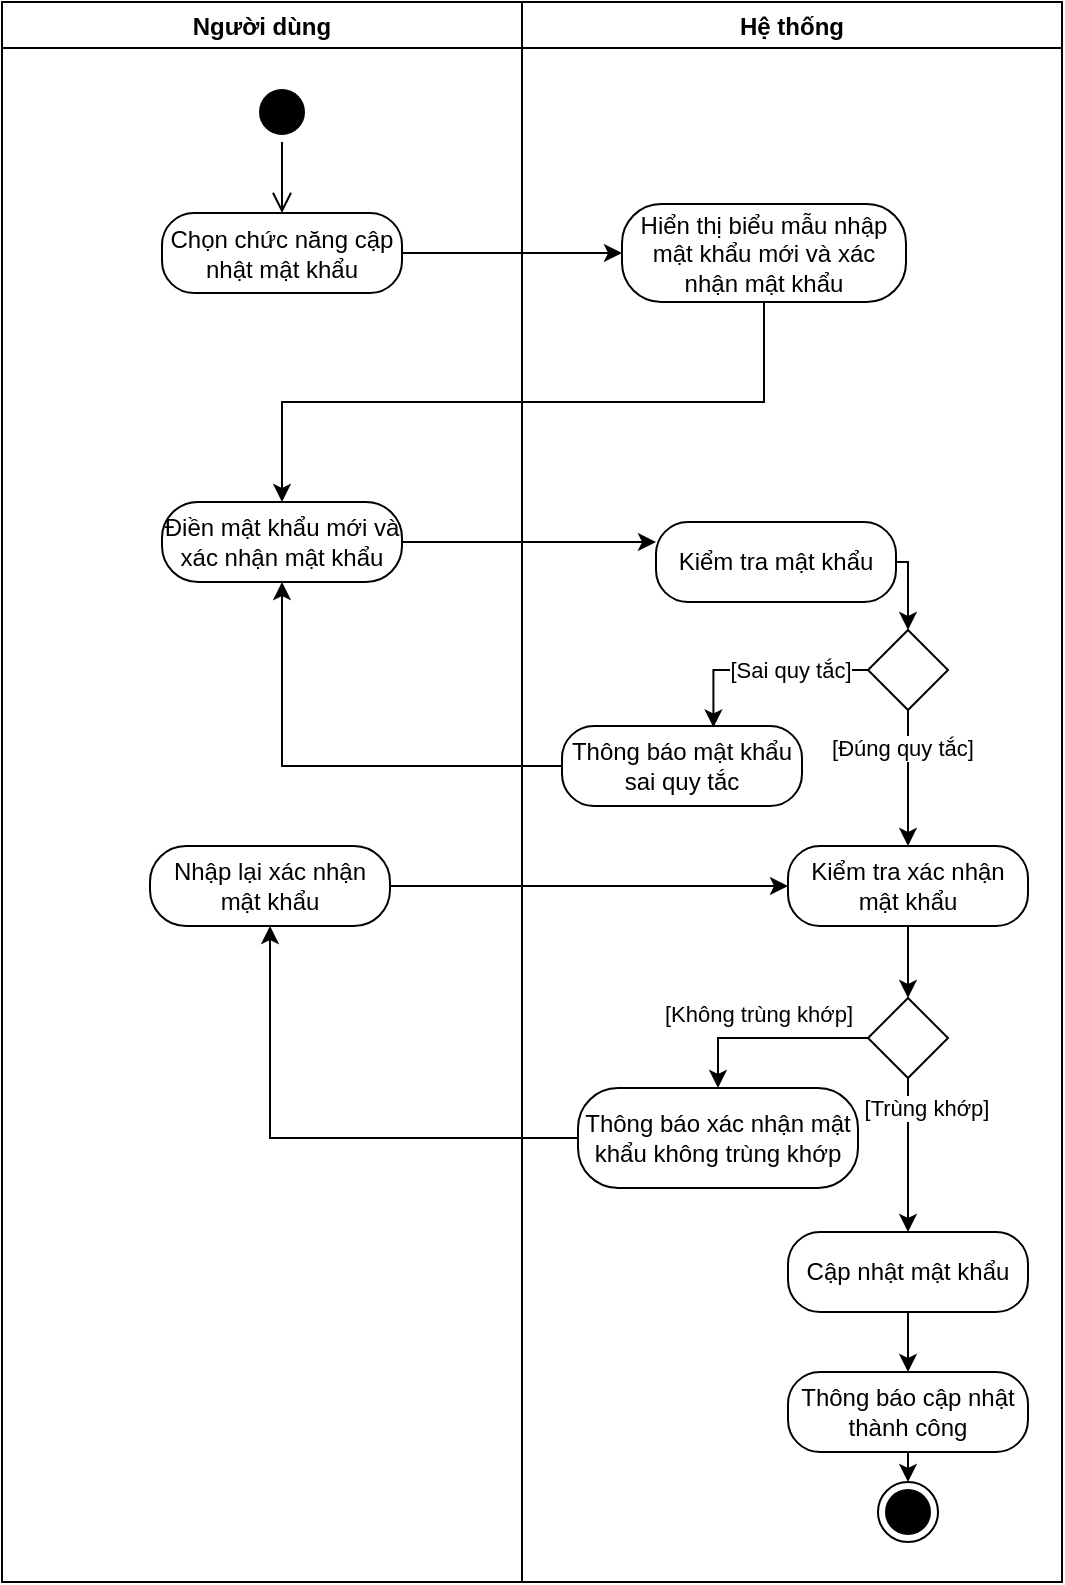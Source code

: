 <mxfile version="26.2.15">
  <diagram name="Page-1" id="P_ZcQLsK7WkhCCnb3rgv">
    <mxGraphModel dx="1582" dy="712" grid="0" gridSize="10" guides="1" tooltips="1" connect="1" arrows="1" fold="1" page="1" pageScale="1" pageWidth="2000" pageHeight="2000" math="0" shadow="0">
      <root>
        <mxCell id="0" />
        <mxCell id="1" parent="0" />
        <mxCell id="xfCa8z1dcDOBuGinGNWy-1" value="Hệ thống" style="swimlane;startSize=23;" vertex="1" parent="1">
          <mxGeometry x="370" y="190" width="270" height="790" as="geometry" />
        </mxCell>
        <mxCell id="xfCa8z1dcDOBuGinGNWy-2" value="Hiển thị biểu mẫu nhập mật khẩu mới và xác nhận mật khẩu" style="rounded=1;whiteSpace=wrap;html=1;arcSize=40;fontColor=#000000;fillColor=#FFFFFF;strokeColor=#000000;" vertex="1" parent="xfCa8z1dcDOBuGinGNWy-1">
          <mxGeometry x="50" y="101" width="142" height="49" as="geometry" />
        </mxCell>
        <mxCell id="xfCa8z1dcDOBuGinGNWy-3" value="" style="ellipse;html=1;shape=endState;fillColor=#000000;strokeColor=#000000;" vertex="1" parent="xfCa8z1dcDOBuGinGNWy-1">
          <mxGeometry x="178" y="740" width="30" height="30" as="geometry" />
        </mxCell>
        <mxCell id="xfCa8z1dcDOBuGinGNWy-6" style="edgeStyle=orthogonalEdgeStyle;rounded=0;orthogonalLoop=1;jettySize=auto;html=1;exitX=0.5;exitY=1;exitDx=0;exitDy=0;entryX=0.5;entryY=0;entryDx=0;entryDy=0;" edge="1" parent="xfCa8z1dcDOBuGinGNWy-1" source="xfCa8z1dcDOBuGinGNWy-7" target="xfCa8z1dcDOBuGinGNWy-9">
          <mxGeometry relative="1" as="geometry" />
        </mxCell>
        <mxCell id="xfCa8z1dcDOBuGinGNWy-7" value="Cập nhật mật khẩu" style="rounded=1;whiteSpace=wrap;html=1;arcSize=40;fontColor=#000000;fillColor=#FFFFFF;strokeColor=#000000;" vertex="1" parent="xfCa8z1dcDOBuGinGNWy-1">
          <mxGeometry x="133" y="615" width="120" height="40" as="geometry" />
        </mxCell>
        <mxCell id="xfCa8z1dcDOBuGinGNWy-50" style="edgeStyle=orthogonalEdgeStyle;rounded=0;orthogonalLoop=1;jettySize=auto;html=1;exitX=0.5;exitY=1;exitDx=0;exitDy=0;entryX=0.5;entryY=0;entryDx=0;entryDy=0;" edge="1" parent="xfCa8z1dcDOBuGinGNWy-1" source="xfCa8z1dcDOBuGinGNWy-9" target="xfCa8z1dcDOBuGinGNWy-3">
          <mxGeometry relative="1" as="geometry" />
        </mxCell>
        <mxCell id="xfCa8z1dcDOBuGinGNWy-9" value="Thông báo cập nhật thành công" style="rounded=1;whiteSpace=wrap;html=1;arcSize=40;fontColor=#000000;fillColor=#FFFFFF;strokeColor=#000000;" vertex="1" parent="xfCa8z1dcDOBuGinGNWy-1">
          <mxGeometry x="133" y="685" width="120" height="40" as="geometry" />
        </mxCell>
        <mxCell id="xfCa8z1dcDOBuGinGNWy-39" style="edgeStyle=orthogonalEdgeStyle;rounded=0;orthogonalLoop=1;jettySize=auto;html=1;exitX=1;exitY=0.5;exitDx=0;exitDy=0;entryX=0.5;entryY=0;entryDx=0;entryDy=0;" edge="1" parent="xfCa8z1dcDOBuGinGNWy-1" source="xfCa8z1dcDOBuGinGNWy-33" target="xfCa8z1dcDOBuGinGNWy-19">
          <mxGeometry relative="1" as="geometry" />
        </mxCell>
        <mxCell id="xfCa8z1dcDOBuGinGNWy-33" value="Kiểm tra mật khẩu" style="rounded=1;whiteSpace=wrap;html=1;arcSize=40;fontColor=#000000;fillColor=#FFFFFF;strokeColor=#000000;" vertex="1" parent="xfCa8z1dcDOBuGinGNWy-1">
          <mxGeometry x="67" y="260" width="120" height="40" as="geometry" />
        </mxCell>
        <mxCell id="xfCa8z1dcDOBuGinGNWy-19" value="" style="rhombus;whiteSpace=wrap;html=1;" vertex="1" parent="xfCa8z1dcDOBuGinGNWy-1">
          <mxGeometry x="173" y="314" width="40" height="40" as="geometry" />
        </mxCell>
        <mxCell id="xfCa8z1dcDOBuGinGNWy-17" value="Kiểm tra xác nhận mật khẩu" style="rounded=1;whiteSpace=wrap;html=1;arcSize=40;fontColor=#000000;fillColor=#FFFFFF;strokeColor=#000000;" vertex="1" parent="xfCa8z1dcDOBuGinGNWy-1">
          <mxGeometry x="133" y="422" width="120" height="40" as="geometry" />
        </mxCell>
        <mxCell id="xfCa8z1dcDOBuGinGNWy-18" style="edgeStyle=orthogonalEdgeStyle;rounded=0;orthogonalLoop=1;jettySize=auto;html=1;exitX=0.5;exitY=1;exitDx=0;exitDy=0;entryX=0.5;entryY=0;entryDx=0;entryDy=0;" edge="1" parent="xfCa8z1dcDOBuGinGNWy-1" source="xfCa8z1dcDOBuGinGNWy-19" target="xfCa8z1dcDOBuGinGNWy-17">
          <mxGeometry relative="1" as="geometry" />
        </mxCell>
        <mxCell id="xfCa8z1dcDOBuGinGNWy-21" value="[Đúng quy tắc]" style="edgeLabel;html=1;align=center;verticalAlign=middle;resizable=0;points=[];" vertex="1" connectable="0" parent="xfCa8z1dcDOBuGinGNWy-1">
          <mxGeometry x="189.995" y="373" as="geometry" />
        </mxCell>
        <mxCell id="xfCa8z1dcDOBuGinGNWy-42" style="edgeStyle=orthogonalEdgeStyle;rounded=0;orthogonalLoop=1;jettySize=auto;html=1;exitX=0.5;exitY=1;exitDx=0;exitDy=0;entryX=0.5;entryY=0;entryDx=0;entryDy=0;" edge="1" parent="xfCa8z1dcDOBuGinGNWy-1" source="xfCa8z1dcDOBuGinGNWy-20" target="xfCa8z1dcDOBuGinGNWy-7">
          <mxGeometry relative="1" as="geometry" />
        </mxCell>
        <mxCell id="xfCa8z1dcDOBuGinGNWy-49" value="[Trùng khớp]" style="edgeLabel;html=1;align=center;verticalAlign=middle;resizable=0;points=[];" vertex="1" connectable="0" parent="xfCa8z1dcDOBuGinGNWy-42">
          <mxGeometry x="-0.597" y="-1" relative="1" as="geometry">
            <mxPoint x="10" y="-1" as="offset" />
          </mxGeometry>
        </mxCell>
        <mxCell id="xfCa8z1dcDOBuGinGNWy-43" style="edgeStyle=orthogonalEdgeStyle;rounded=0;orthogonalLoop=1;jettySize=auto;html=1;exitX=0;exitY=0.5;exitDx=0;exitDy=0;entryX=0.5;entryY=0;entryDx=0;entryDy=0;" edge="1" parent="xfCa8z1dcDOBuGinGNWy-1" source="xfCa8z1dcDOBuGinGNWy-20" target="xfCa8z1dcDOBuGinGNWy-5">
          <mxGeometry relative="1" as="geometry" />
        </mxCell>
        <mxCell id="xfCa8z1dcDOBuGinGNWy-47" value="[Không trùng khớp]" style="edgeLabel;html=1;align=center;verticalAlign=middle;resizable=0;points=[];" vertex="1" connectable="0" parent="xfCa8z1dcDOBuGinGNWy-43">
          <mxGeometry x="-0.453" y="-2" relative="1" as="geometry">
            <mxPoint x="-28" y="-10" as="offset" />
          </mxGeometry>
        </mxCell>
        <mxCell id="xfCa8z1dcDOBuGinGNWy-20" value="" style="rhombus;whiteSpace=wrap;html=1;" vertex="1" parent="xfCa8z1dcDOBuGinGNWy-1">
          <mxGeometry x="173" y="498" width="40" height="40" as="geometry" />
        </mxCell>
        <mxCell id="xfCa8z1dcDOBuGinGNWy-16" style="edgeStyle=orthogonalEdgeStyle;rounded=0;orthogonalLoop=1;jettySize=auto;html=1;exitX=0.5;exitY=1;exitDx=0;exitDy=0;entryX=0.5;entryY=0;entryDx=0;entryDy=0;" edge="1" parent="xfCa8z1dcDOBuGinGNWy-1" source="xfCa8z1dcDOBuGinGNWy-17" target="xfCa8z1dcDOBuGinGNWy-20">
          <mxGeometry relative="1" as="geometry" />
        </mxCell>
        <mxCell id="xfCa8z1dcDOBuGinGNWy-5" value="Thông báo xác nhận mật khẩu không trùng khớp" style="rounded=1;whiteSpace=wrap;html=1;arcSize=40;fontColor=#000000;fillColor=#FFFFFF;strokeColor=#000000;" vertex="1" parent="xfCa8z1dcDOBuGinGNWy-1">
          <mxGeometry x="28" y="543" width="140" height="50" as="geometry" />
        </mxCell>
        <mxCell id="xfCa8z1dcDOBuGinGNWy-10" value="Người dùng" style="swimlane;startSize=23;" vertex="1" parent="1">
          <mxGeometry x="110" y="190" width="260" height="790" as="geometry" />
        </mxCell>
        <mxCell id="xfCa8z1dcDOBuGinGNWy-11" value="Chọn chức năng cập nhật mật khẩu" style="rounded=1;whiteSpace=wrap;html=1;arcSize=40;fontColor=#000000;fillColor=#FFFFFF;strokeColor=#000000;" vertex="1" parent="xfCa8z1dcDOBuGinGNWy-10">
          <mxGeometry x="80" y="105.5" width="120" height="40" as="geometry" />
        </mxCell>
        <mxCell id="xfCa8z1dcDOBuGinGNWy-12" value="" style="ellipse;html=1;shape=startState;fillColor=#000000;strokeColor=#000000;" vertex="1" parent="xfCa8z1dcDOBuGinGNWy-10">
          <mxGeometry x="125" y="40" width="30" height="30" as="geometry" />
        </mxCell>
        <mxCell id="xfCa8z1dcDOBuGinGNWy-13" value="" style="edgeStyle=orthogonalEdgeStyle;html=1;verticalAlign=bottom;endArrow=open;endSize=8;strokeColor=#000000;rounded=0;entryX=0.5;entryY=0;entryDx=0;entryDy=0;" edge="1" parent="xfCa8z1dcDOBuGinGNWy-10" source="xfCa8z1dcDOBuGinGNWy-12" target="xfCa8z1dcDOBuGinGNWy-11">
          <mxGeometry relative="1" as="geometry">
            <mxPoint x="90" y="130" as="targetPoint" />
          </mxGeometry>
        </mxCell>
        <mxCell id="xfCa8z1dcDOBuGinGNWy-15" value="Điền mật khẩu mới và xác nhận mật khẩu" style="rounded=1;whiteSpace=wrap;html=1;arcSize=45;fontColor=#000000;fillColor=#FFFFFF;strokeColor=#000000;" vertex="1" parent="xfCa8z1dcDOBuGinGNWy-10">
          <mxGeometry x="80" y="250" width="120" height="40" as="geometry" />
        </mxCell>
        <mxCell id="xfCa8z1dcDOBuGinGNWy-44" value="Nhập lại xác nhận mật khẩu" style="rounded=1;whiteSpace=wrap;html=1;arcSize=45;fontColor=#000000;fillColor=#FFFFFF;strokeColor=#000000;" vertex="1" parent="xfCa8z1dcDOBuGinGNWy-10">
          <mxGeometry x="74" y="422" width="120" height="40" as="geometry" />
        </mxCell>
        <mxCell id="xfCa8z1dcDOBuGinGNWy-23" style="edgeStyle=orthogonalEdgeStyle;rounded=0;orthogonalLoop=1;jettySize=auto;html=1;exitX=1;exitY=0.5;exitDx=0;exitDy=0;" edge="1" parent="1" source="xfCa8z1dcDOBuGinGNWy-11" target="xfCa8z1dcDOBuGinGNWy-2">
          <mxGeometry relative="1" as="geometry" />
        </mxCell>
        <mxCell id="xfCa8z1dcDOBuGinGNWy-24" style="edgeStyle=orthogonalEdgeStyle;rounded=0;orthogonalLoop=1;jettySize=auto;html=1;exitX=0.5;exitY=1;exitDx=0;exitDy=0;" edge="1" parent="1" source="xfCa8z1dcDOBuGinGNWy-2" target="xfCa8z1dcDOBuGinGNWy-15">
          <mxGeometry relative="1" as="geometry" />
        </mxCell>
        <mxCell id="xfCa8z1dcDOBuGinGNWy-4" value="Thông báo mật khẩu sai quy tắc" style="rounded=1;whiteSpace=wrap;html=1;arcSize=40;fontColor=#000000;fillColor=#FFFFFF;strokeColor=#000000;" vertex="1" parent="1">
          <mxGeometry x="390" y="552" width="120" height="40" as="geometry" />
        </mxCell>
        <mxCell id="xfCa8z1dcDOBuGinGNWy-25" style="edgeStyle=orthogonalEdgeStyle;rounded=0;orthogonalLoop=1;jettySize=auto;html=1;exitX=0;exitY=0.5;exitDx=0;exitDy=0;entryX=0.5;entryY=1;entryDx=0;entryDy=0;" edge="1" parent="1" source="xfCa8z1dcDOBuGinGNWy-4" target="xfCa8z1dcDOBuGinGNWy-15">
          <mxGeometry relative="1" as="geometry">
            <mxPoint x="78" y="462" as="targetPoint" />
          </mxGeometry>
        </mxCell>
        <mxCell id="xfCa8z1dcDOBuGinGNWy-36" style="edgeStyle=orthogonalEdgeStyle;rounded=0;orthogonalLoop=1;jettySize=auto;html=1;exitX=1;exitY=0.5;exitDx=0;exitDy=0;entryX=0;entryY=0.25;entryDx=0;entryDy=0;" edge="1" parent="1" source="xfCa8z1dcDOBuGinGNWy-15" target="xfCa8z1dcDOBuGinGNWy-33">
          <mxGeometry relative="1" as="geometry" />
        </mxCell>
        <mxCell id="xfCa8z1dcDOBuGinGNWy-40" style="edgeStyle=orthogonalEdgeStyle;rounded=0;orthogonalLoop=1;jettySize=auto;html=1;exitX=0;exitY=0.5;exitDx=0;exitDy=0;entryX=0.631;entryY=0.017;entryDx=0;entryDy=0;entryPerimeter=0;" edge="1" parent="1" source="xfCa8z1dcDOBuGinGNWy-19" target="xfCa8z1dcDOBuGinGNWy-4">
          <mxGeometry relative="1" as="geometry" />
        </mxCell>
        <mxCell id="xfCa8z1dcDOBuGinGNWy-41" value="[Sai quy tắc]" style="edgeLabel;html=1;align=center;verticalAlign=middle;resizable=0;points=[];" vertex="1" connectable="0" parent="xfCa8z1dcDOBuGinGNWy-40">
          <mxGeometry x="-0.421" relative="1" as="geometry">
            <mxPoint x="-9" as="offset" />
          </mxGeometry>
        </mxCell>
        <mxCell id="xfCa8z1dcDOBuGinGNWy-45" style="edgeStyle=orthogonalEdgeStyle;rounded=0;orthogonalLoop=1;jettySize=auto;html=1;exitX=1;exitY=0.5;exitDx=0;exitDy=0;" edge="1" parent="1" source="xfCa8z1dcDOBuGinGNWy-44" target="xfCa8z1dcDOBuGinGNWy-17">
          <mxGeometry relative="1" as="geometry" />
        </mxCell>
        <mxCell id="xfCa8z1dcDOBuGinGNWy-46" style="edgeStyle=orthogonalEdgeStyle;rounded=0;orthogonalLoop=1;jettySize=auto;html=1;exitX=0;exitY=0.5;exitDx=0;exitDy=0;entryX=0.5;entryY=1;entryDx=0;entryDy=0;" edge="1" parent="1" source="xfCa8z1dcDOBuGinGNWy-5" target="xfCa8z1dcDOBuGinGNWy-44">
          <mxGeometry relative="1" as="geometry" />
        </mxCell>
      </root>
    </mxGraphModel>
  </diagram>
</mxfile>

